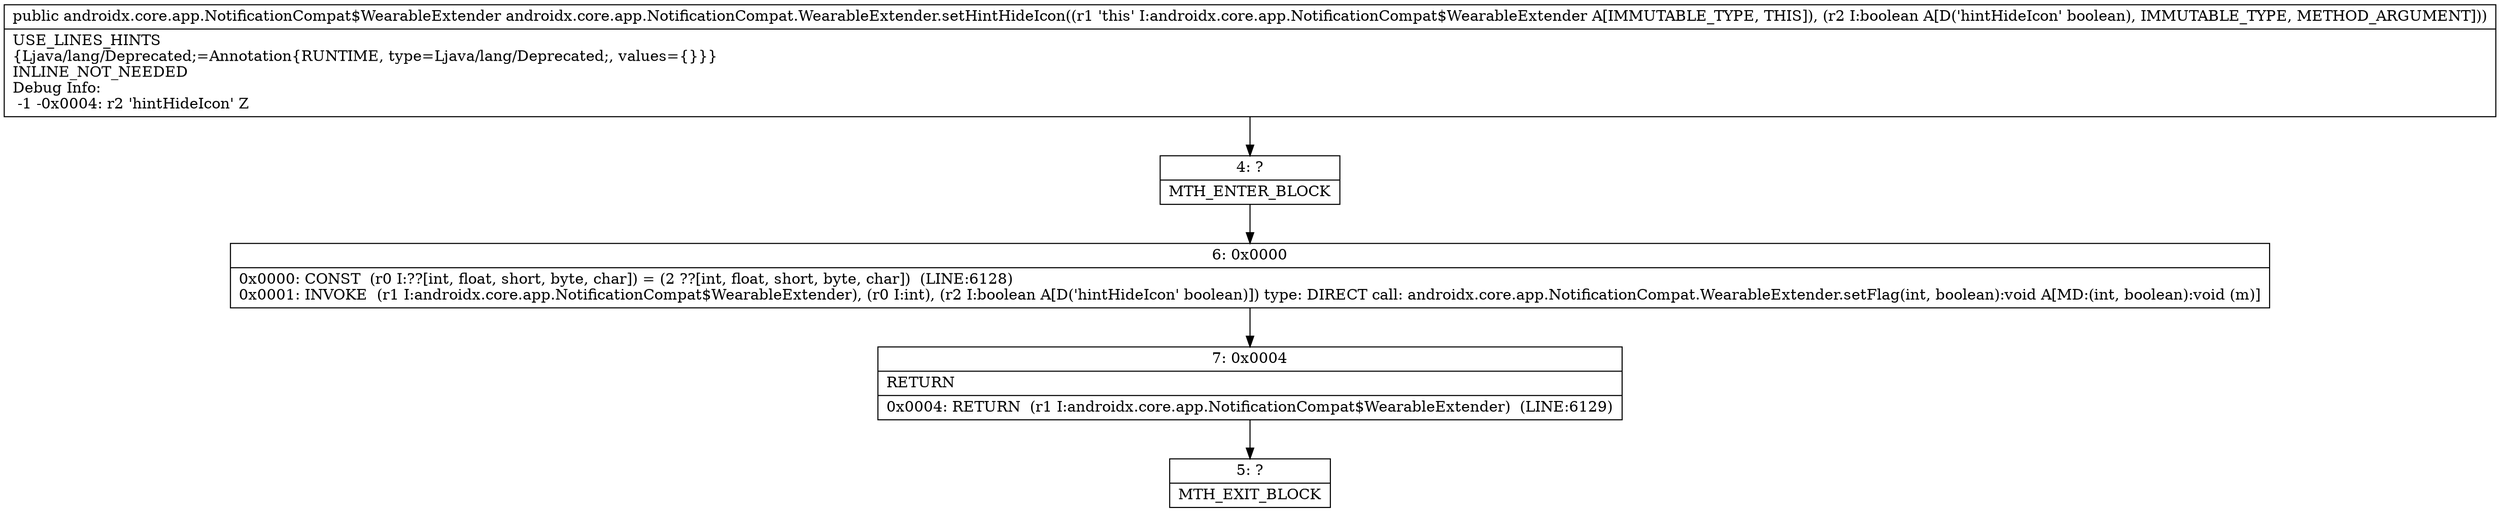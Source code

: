 digraph "CFG forandroidx.core.app.NotificationCompat.WearableExtender.setHintHideIcon(Z)Landroidx\/core\/app\/NotificationCompat$WearableExtender;" {
Node_4 [shape=record,label="{4\:\ ?|MTH_ENTER_BLOCK\l}"];
Node_6 [shape=record,label="{6\:\ 0x0000|0x0000: CONST  (r0 I:??[int, float, short, byte, char]) = (2 ??[int, float, short, byte, char])  (LINE:6128)\l0x0001: INVOKE  (r1 I:androidx.core.app.NotificationCompat$WearableExtender), (r0 I:int), (r2 I:boolean A[D('hintHideIcon' boolean)]) type: DIRECT call: androidx.core.app.NotificationCompat.WearableExtender.setFlag(int, boolean):void A[MD:(int, boolean):void (m)]\l}"];
Node_7 [shape=record,label="{7\:\ 0x0004|RETURN\l|0x0004: RETURN  (r1 I:androidx.core.app.NotificationCompat$WearableExtender)  (LINE:6129)\l}"];
Node_5 [shape=record,label="{5\:\ ?|MTH_EXIT_BLOCK\l}"];
MethodNode[shape=record,label="{public androidx.core.app.NotificationCompat$WearableExtender androidx.core.app.NotificationCompat.WearableExtender.setHintHideIcon((r1 'this' I:androidx.core.app.NotificationCompat$WearableExtender A[IMMUTABLE_TYPE, THIS]), (r2 I:boolean A[D('hintHideIcon' boolean), IMMUTABLE_TYPE, METHOD_ARGUMENT]))  | USE_LINES_HINTS\l\{Ljava\/lang\/Deprecated;=Annotation\{RUNTIME, type=Ljava\/lang\/Deprecated;, values=\{\}\}\}\lINLINE_NOT_NEEDED\lDebug Info:\l  \-1 \-0x0004: r2 'hintHideIcon' Z\l}"];
MethodNode -> Node_4;Node_4 -> Node_6;
Node_6 -> Node_7;
Node_7 -> Node_5;
}

